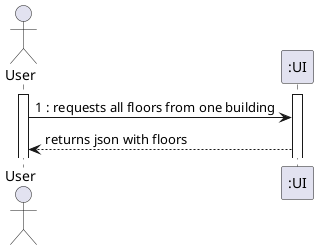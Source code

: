 @startuml
actor "User" as OE

activate OE
activate ":UI"
OE -> ":UI" : 1 : requests all floors from one building
":UI" --> OE : returns json with floors


@enduml